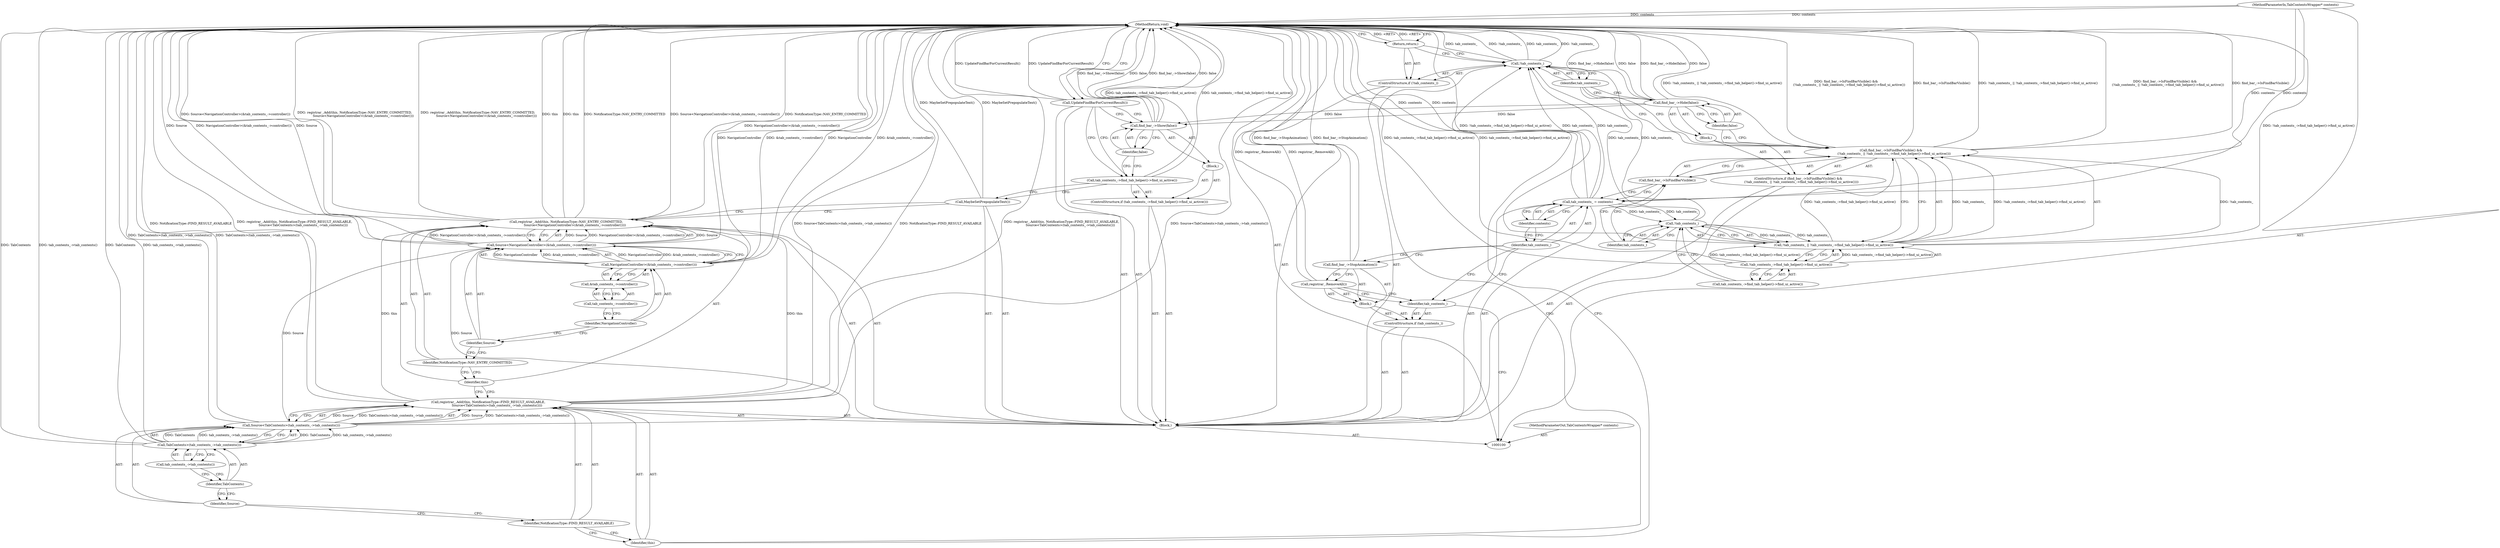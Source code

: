 digraph "0_Chrome_c90c6ca59378d7e86d1a2f28fe96bada35df1508_1" {
"1000150" [label="(MethodReturn,void)"];
"1000101" [label="(MethodParameterIn,TabContentsWrapper* contents)"];
"1000226" [label="(MethodParameterOut,TabContentsWrapper* contents)"];
"1000102" [label="(Block,)"];
"1000117" [label="(Call,!tab_contents_->find_tab_helper()->find_ui_active())"];
"1000118" [label="(Call,tab_contents_->find_tab_helper()->find_ui_active())"];
"1000114" [label="(Call,!tab_contents_ || !tab_contents_->find_tab_helper()->find_ui_active())"];
"1000115" [label="(Call,!tab_contents_)"];
"1000119" [label="(Block,)"];
"1000116" [label="(Identifier,tab_contents_)"];
"1000121" [label="(Identifier,false)"];
"1000120" [label="(Call,find_bar_->Hide(false))"];
"1000122" [label="(ControlStructure,if (!tab_contents_))"];
"1000123" [label="(Call,!tab_contents_)"];
"1000124" [label="(Identifier,tab_contents_)"];
"1000125" [label="(Return,return;)"];
"1000127" [label="(Identifier,this)"];
"1000126" [label="(Call,registrar_.Add(this, NotificationType::FIND_RESULT_AVAILABLE,\n                 Source<TabContents>(tab_contents_->tab_contents())))"];
"1000128" [label="(Identifier,NotificationType::FIND_RESULT_AVAILABLE)"];
"1000129" [label="(Call,Source<TabContents>(tab_contents_->tab_contents()))"];
"1000130" [label="(Identifier,Source)"];
"1000131" [label="(Call,TabContents>(tab_contents_->tab_contents()))"];
"1000132" [label="(Identifier,TabContents)"];
"1000133" [label="(Call,tab_contents_->tab_contents())"];
"1000135" [label="(Identifier,this)"];
"1000134" [label="(Call,registrar_.Add(this, NotificationType::NAV_ENTRY_COMMITTED,\n                 Source<NavigationController>(&tab_contents_->controller())))"];
"1000136" [label="(Identifier,NotificationType::NAV_ENTRY_COMMITTED)"];
"1000103" [label="(ControlStructure,if (tab_contents_))"];
"1000105" [label="(Block,)"];
"1000104" [label="(Identifier,tab_contents_)"];
"1000137" [label="(Call,Source<NavigationController>(&tab_contents_->controller()))"];
"1000138" [label="(Identifier,Source)"];
"1000139" [label="(Call,NavigationController>(&tab_contents_->controller()))"];
"1000140" [label="(Identifier,NavigationController)"];
"1000141" [label="(Call,&tab_contents_->controller())"];
"1000142" [label="(Call,tab_contents_->controller())"];
"1000143" [label="(Call,MaybeSetPrepopulateText())"];
"1000144" [label="(ControlStructure,if (tab_contents_->find_tab_helper()->find_ui_active()))"];
"1000146" [label="(Block,)"];
"1000145" [label="(Call,tab_contents_->find_tab_helper()->find_ui_active())"];
"1000148" [label="(Identifier,false)"];
"1000147" [label="(Call,find_bar_->Show(false))"];
"1000149" [label="(Call,UpdateFindBarForCurrentResult())"];
"1000106" [label="(Call,registrar_.RemoveAll())"];
"1000107" [label="(Call,find_bar_->StopAnimation())"];
"1000110" [label="(Identifier,contents)"];
"1000108" [label="(Call,tab_contents_ = contents)"];
"1000109" [label="(Identifier,tab_contents_)"];
"1000111" [label="(ControlStructure,if (find_bar_->IsFindBarVisible() &&\n      (!tab_contents_ || !tab_contents_->find_tab_helper()->find_ui_active())))"];
"1000112" [label="(Call,find_bar_->IsFindBarVisible() &&\n      (!tab_contents_ || !tab_contents_->find_tab_helper()->find_ui_active()))"];
"1000113" [label="(Call,find_bar_->IsFindBarVisible())"];
"1000150" -> "1000100"  [label="AST: "];
"1000150" -> "1000125"  [label="CFG: "];
"1000150" -> "1000149"  [label="CFG: "];
"1000125" -> "1000150"  [label="DDG: <RET>"];
"1000114" -> "1000150"  [label="DDG: !tab_contents_->find_tab_helper()->find_ui_active()"];
"1000126" -> "1000150"  [label="DDG: registrar_.Add(this, NotificationType::FIND_RESULT_AVAILABLE,\n                 Source<TabContents>(tab_contents_->tab_contents()))"];
"1000126" -> "1000150"  [label="DDG: Source<TabContents>(tab_contents_->tab_contents())"];
"1000126" -> "1000150"  [label="DDG: NotificationType::FIND_RESULT_AVAILABLE"];
"1000107" -> "1000150"  [label="DDG: find_bar_->StopAnimation()"];
"1000112" -> "1000150"  [label="DDG: !tab_contents_ || !tab_contents_->find_tab_helper()->find_ui_active()"];
"1000112" -> "1000150"  [label="DDG: find_bar_->IsFindBarVisible() &&\n      (!tab_contents_ || !tab_contents_->find_tab_helper()->find_ui_active())"];
"1000112" -> "1000150"  [label="DDG: find_bar_->IsFindBarVisible()"];
"1000139" -> "1000150"  [label="DDG: NavigationController"];
"1000139" -> "1000150"  [label="DDG: &tab_contents_->controller()"];
"1000120" -> "1000150"  [label="DDG: false"];
"1000120" -> "1000150"  [label="DDG: find_bar_->Hide(false)"];
"1000117" -> "1000150"  [label="DDG: tab_contents_->find_tab_helper()->find_ui_active()"];
"1000147" -> "1000150"  [label="DDG: find_bar_->Show(false)"];
"1000147" -> "1000150"  [label="DDG: false"];
"1000123" -> "1000150"  [label="DDG: !tab_contents_"];
"1000123" -> "1000150"  [label="DDG: tab_contents_"];
"1000131" -> "1000150"  [label="DDG: TabContents"];
"1000131" -> "1000150"  [label="DDG: tab_contents_->tab_contents()"];
"1000137" -> "1000150"  [label="DDG: NavigationController>(&tab_contents_->controller())"];
"1000137" -> "1000150"  [label="DDG: Source"];
"1000134" -> "1000150"  [label="DDG: registrar_.Add(this, NotificationType::NAV_ENTRY_COMMITTED,\n                 Source<NavigationController>(&tab_contents_->controller()))"];
"1000134" -> "1000150"  [label="DDG: this"];
"1000134" -> "1000150"  [label="DDG: NotificationType::NAV_ENTRY_COMMITTED"];
"1000134" -> "1000150"  [label="DDG: Source<NavigationController>(&tab_contents_->controller())"];
"1000149" -> "1000150"  [label="DDG: UpdateFindBarForCurrentResult()"];
"1000101" -> "1000150"  [label="DDG: contents"];
"1000108" -> "1000150"  [label="DDG: contents"];
"1000143" -> "1000150"  [label="DDG: MaybeSetPrepopulateText()"];
"1000145" -> "1000150"  [label="DDG: tab_contents_->find_tab_helper()->find_ui_active()"];
"1000106" -> "1000150"  [label="DDG: registrar_.RemoveAll()"];
"1000129" -> "1000150"  [label="DDG: TabContents>(tab_contents_->tab_contents())"];
"1000101" -> "1000100"  [label="AST: "];
"1000101" -> "1000150"  [label="DDG: contents"];
"1000101" -> "1000108"  [label="DDG: contents"];
"1000226" -> "1000100"  [label="AST: "];
"1000102" -> "1000100"  [label="AST: "];
"1000103" -> "1000102"  [label="AST: "];
"1000108" -> "1000102"  [label="AST: "];
"1000111" -> "1000102"  [label="AST: "];
"1000122" -> "1000102"  [label="AST: "];
"1000126" -> "1000102"  [label="AST: "];
"1000134" -> "1000102"  [label="AST: "];
"1000143" -> "1000102"  [label="AST: "];
"1000144" -> "1000102"  [label="AST: "];
"1000149" -> "1000102"  [label="AST: "];
"1000117" -> "1000114"  [label="AST: "];
"1000117" -> "1000118"  [label="CFG: "];
"1000118" -> "1000117"  [label="AST: "];
"1000114" -> "1000117"  [label="CFG: "];
"1000117" -> "1000150"  [label="DDG: tab_contents_->find_tab_helper()->find_ui_active()"];
"1000117" -> "1000114"  [label="DDG: tab_contents_->find_tab_helper()->find_ui_active()"];
"1000118" -> "1000117"  [label="AST: "];
"1000118" -> "1000115"  [label="CFG: "];
"1000117" -> "1000118"  [label="CFG: "];
"1000114" -> "1000112"  [label="AST: "];
"1000114" -> "1000115"  [label="CFG: "];
"1000114" -> "1000117"  [label="CFG: "];
"1000115" -> "1000114"  [label="AST: "];
"1000117" -> "1000114"  [label="AST: "];
"1000112" -> "1000114"  [label="CFG: "];
"1000114" -> "1000150"  [label="DDG: !tab_contents_->find_tab_helper()->find_ui_active()"];
"1000114" -> "1000112"  [label="DDG: !tab_contents_"];
"1000114" -> "1000112"  [label="DDG: !tab_contents_->find_tab_helper()->find_ui_active()"];
"1000115" -> "1000114"  [label="DDG: tab_contents_"];
"1000117" -> "1000114"  [label="DDG: tab_contents_->find_tab_helper()->find_ui_active()"];
"1000115" -> "1000114"  [label="AST: "];
"1000115" -> "1000116"  [label="CFG: "];
"1000116" -> "1000115"  [label="AST: "];
"1000118" -> "1000115"  [label="CFG: "];
"1000114" -> "1000115"  [label="CFG: "];
"1000115" -> "1000114"  [label="DDG: tab_contents_"];
"1000108" -> "1000115"  [label="DDG: tab_contents_"];
"1000115" -> "1000123"  [label="DDG: tab_contents_"];
"1000119" -> "1000111"  [label="AST: "];
"1000120" -> "1000119"  [label="AST: "];
"1000116" -> "1000115"  [label="AST: "];
"1000116" -> "1000113"  [label="CFG: "];
"1000115" -> "1000116"  [label="CFG: "];
"1000121" -> "1000120"  [label="AST: "];
"1000121" -> "1000112"  [label="CFG: "];
"1000120" -> "1000121"  [label="CFG: "];
"1000120" -> "1000119"  [label="AST: "];
"1000120" -> "1000121"  [label="CFG: "];
"1000121" -> "1000120"  [label="AST: "];
"1000124" -> "1000120"  [label="CFG: "];
"1000120" -> "1000150"  [label="DDG: false"];
"1000120" -> "1000150"  [label="DDG: find_bar_->Hide(false)"];
"1000120" -> "1000147"  [label="DDG: false"];
"1000122" -> "1000102"  [label="AST: "];
"1000123" -> "1000122"  [label="AST: "];
"1000125" -> "1000122"  [label="AST: "];
"1000123" -> "1000122"  [label="AST: "];
"1000123" -> "1000124"  [label="CFG: "];
"1000124" -> "1000123"  [label="AST: "];
"1000125" -> "1000123"  [label="CFG: "];
"1000127" -> "1000123"  [label="CFG: "];
"1000123" -> "1000150"  [label="DDG: !tab_contents_"];
"1000123" -> "1000150"  [label="DDG: tab_contents_"];
"1000115" -> "1000123"  [label="DDG: tab_contents_"];
"1000108" -> "1000123"  [label="DDG: tab_contents_"];
"1000124" -> "1000123"  [label="AST: "];
"1000124" -> "1000120"  [label="CFG: "];
"1000124" -> "1000112"  [label="CFG: "];
"1000123" -> "1000124"  [label="CFG: "];
"1000125" -> "1000122"  [label="AST: "];
"1000125" -> "1000123"  [label="CFG: "];
"1000150" -> "1000125"  [label="CFG: "];
"1000125" -> "1000150"  [label="DDG: <RET>"];
"1000127" -> "1000126"  [label="AST: "];
"1000127" -> "1000123"  [label="CFG: "];
"1000128" -> "1000127"  [label="CFG: "];
"1000126" -> "1000102"  [label="AST: "];
"1000126" -> "1000129"  [label="CFG: "];
"1000127" -> "1000126"  [label="AST: "];
"1000128" -> "1000126"  [label="AST: "];
"1000129" -> "1000126"  [label="AST: "];
"1000135" -> "1000126"  [label="CFG: "];
"1000126" -> "1000150"  [label="DDG: registrar_.Add(this, NotificationType::FIND_RESULT_AVAILABLE,\n                 Source<TabContents>(tab_contents_->tab_contents()))"];
"1000126" -> "1000150"  [label="DDG: Source<TabContents>(tab_contents_->tab_contents())"];
"1000126" -> "1000150"  [label="DDG: NotificationType::FIND_RESULT_AVAILABLE"];
"1000129" -> "1000126"  [label="DDG: Source"];
"1000129" -> "1000126"  [label="DDG: TabContents>(tab_contents_->tab_contents())"];
"1000126" -> "1000134"  [label="DDG: this"];
"1000128" -> "1000126"  [label="AST: "];
"1000128" -> "1000127"  [label="CFG: "];
"1000130" -> "1000128"  [label="CFG: "];
"1000129" -> "1000126"  [label="AST: "];
"1000129" -> "1000131"  [label="CFG: "];
"1000130" -> "1000129"  [label="AST: "];
"1000131" -> "1000129"  [label="AST: "];
"1000126" -> "1000129"  [label="CFG: "];
"1000129" -> "1000150"  [label="DDG: TabContents>(tab_contents_->tab_contents())"];
"1000129" -> "1000126"  [label="DDG: Source"];
"1000129" -> "1000126"  [label="DDG: TabContents>(tab_contents_->tab_contents())"];
"1000131" -> "1000129"  [label="DDG: TabContents"];
"1000131" -> "1000129"  [label="DDG: tab_contents_->tab_contents()"];
"1000129" -> "1000137"  [label="DDG: Source"];
"1000130" -> "1000129"  [label="AST: "];
"1000130" -> "1000128"  [label="CFG: "];
"1000132" -> "1000130"  [label="CFG: "];
"1000131" -> "1000129"  [label="AST: "];
"1000131" -> "1000133"  [label="CFG: "];
"1000132" -> "1000131"  [label="AST: "];
"1000133" -> "1000131"  [label="AST: "];
"1000129" -> "1000131"  [label="CFG: "];
"1000131" -> "1000150"  [label="DDG: TabContents"];
"1000131" -> "1000150"  [label="DDG: tab_contents_->tab_contents()"];
"1000131" -> "1000129"  [label="DDG: TabContents"];
"1000131" -> "1000129"  [label="DDG: tab_contents_->tab_contents()"];
"1000132" -> "1000131"  [label="AST: "];
"1000132" -> "1000130"  [label="CFG: "];
"1000133" -> "1000132"  [label="CFG: "];
"1000133" -> "1000131"  [label="AST: "];
"1000133" -> "1000132"  [label="CFG: "];
"1000131" -> "1000133"  [label="CFG: "];
"1000135" -> "1000134"  [label="AST: "];
"1000135" -> "1000126"  [label="CFG: "];
"1000136" -> "1000135"  [label="CFG: "];
"1000134" -> "1000102"  [label="AST: "];
"1000134" -> "1000137"  [label="CFG: "];
"1000135" -> "1000134"  [label="AST: "];
"1000136" -> "1000134"  [label="AST: "];
"1000137" -> "1000134"  [label="AST: "];
"1000143" -> "1000134"  [label="CFG: "];
"1000134" -> "1000150"  [label="DDG: registrar_.Add(this, NotificationType::NAV_ENTRY_COMMITTED,\n                 Source<NavigationController>(&tab_contents_->controller()))"];
"1000134" -> "1000150"  [label="DDG: this"];
"1000134" -> "1000150"  [label="DDG: NotificationType::NAV_ENTRY_COMMITTED"];
"1000134" -> "1000150"  [label="DDG: Source<NavigationController>(&tab_contents_->controller())"];
"1000126" -> "1000134"  [label="DDG: this"];
"1000137" -> "1000134"  [label="DDG: Source"];
"1000137" -> "1000134"  [label="DDG: NavigationController>(&tab_contents_->controller())"];
"1000136" -> "1000134"  [label="AST: "];
"1000136" -> "1000135"  [label="CFG: "];
"1000138" -> "1000136"  [label="CFG: "];
"1000103" -> "1000102"  [label="AST: "];
"1000104" -> "1000103"  [label="AST: "];
"1000105" -> "1000103"  [label="AST: "];
"1000105" -> "1000103"  [label="AST: "];
"1000106" -> "1000105"  [label="AST: "];
"1000107" -> "1000105"  [label="AST: "];
"1000104" -> "1000103"  [label="AST: "];
"1000104" -> "1000100"  [label="CFG: "];
"1000106" -> "1000104"  [label="CFG: "];
"1000109" -> "1000104"  [label="CFG: "];
"1000137" -> "1000134"  [label="AST: "];
"1000137" -> "1000139"  [label="CFG: "];
"1000138" -> "1000137"  [label="AST: "];
"1000139" -> "1000137"  [label="AST: "];
"1000134" -> "1000137"  [label="CFG: "];
"1000137" -> "1000150"  [label="DDG: NavigationController>(&tab_contents_->controller())"];
"1000137" -> "1000150"  [label="DDG: Source"];
"1000137" -> "1000134"  [label="DDG: Source"];
"1000137" -> "1000134"  [label="DDG: NavigationController>(&tab_contents_->controller())"];
"1000129" -> "1000137"  [label="DDG: Source"];
"1000139" -> "1000137"  [label="DDG: NavigationController"];
"1000139" -> "1000137"  [label="DDG: &tab_contents_->controller()"];
"1000138" -> "1000137"  [label="AST: "];
"1000138" -> "1000136"  [label="CFG: "];
"1000140" -> "1000138"  [label="CFG: "];
"1000139" -> "1000137"  [label="AST: "];
"1000139" -> "1000141"  [label="CFG: "];
"1000140" -> "1000139"  [label="AST: "];
"1000141" -> "1000139"  [label="AST: "];
"1000137" -> "1000139"  [label="CFG: "];
"1000139" -> "1000150"  [label="DDG: NavigationController"];
"1000139" -> "1000150"  [label="DDG: &tab_contents_->controller()"];
"1000139" -> "1000137"  [label="DDG: NavigationController"];
"1000139" -> "1000137"  [label="DDG: &tab_contents_->controller()"];
"1000140" -> "1000139"  [label="AST: "];
"1000140" -> "1000138"  [label="CFG: "];
"1000142" -> "1000140"  [label="CFG: "];
"1000141" -> "1000139"  [label="AST: "];
"1000141" -> "1000142"  [label="CFG: "];
"1000142" -> "1000141"  [label="AST: "];
"1000139" -> "1000141"  [label="CFG: "];
"1000142" -> "1000141"  [label="AST: "];
"1000142" -> "1000140"  [label="CFG: "];
"1000141" -> "1000142"  [label="CFG: "];
"1000143" -> "1000102"  [label="AST: "];
"1000143" -> "1000134"  [label="CFG: "];
"1000145" -> "1000143"  [label="CFG: "];
"1000143" -> "1000150"  [label="DDG: MaybeSetPrepopulateText()"];
"1000144" -> "1000102"  [label="AST: "];
"1000145" -> "1000144"  [label="AST: "];
"1000146" -> "1000144"  [label="AST: "];
"1000146" -> "1000144"  [label="AST: "];
"1000147" -> "1000146"  [label="AST: "];
"1000145" -> "1000144"  [label="AST: "];
"1000145" -> "1000143"  [label="CFG: "];
"1000148" -> "1000145"  [label="CFG: "];
"1000149" -> "1000145"  [label="CFG: "];
"1000145" -> "1000150"  [label="DDG: tab_contents_->find_tab_helper()->find_ui_active()"];
"1000148" -> "1000147"  [label="AST: "];
"1000148" -> "1000145"  [label="CFG: "];
"1000147" -> "1000148"  [label="CFG: "];
"1000147" -> "1000146"  [label="AST: "];
"1000147" -> "1000148"  [label="CFG: "];
"1000148" -> "1000147"  [label="AST: "];
"1000149" -> "1000147"  [label="CFG: "];
"1000147" -> "1000150"  [label="DDG: find_bar_->Show(false)"];
"1000147" -> "1000150"  [label="DDG: false"];
"1000120" -> "1000147"  [label="DDG: false"];
"1000149" -> "1000102"  [label="AST: "];
"1000149" -> "1000147"  [label="CFG: "];
"1000149" -> "1000145"  [label="CFG: "];
"1000150" -> "1000149"  [label="CFG: "];
"1000149" -> "1000150"  [label="DDG: UpdateFindBarForCurrentResult()"];
"1000106" -> "1000105"  [label="AST: "];
"1000106" -> "1000104"  [label="CFG: "];
"1000107" -> "1000106"  [label="CFG: "];
"1000106" -> "1000150"  [label="DDG: registrar_.RemoveAll()"];
"1000107" -> "1000105"  [label="AST: "];
"1000107" -> "1000106"  [label="CFG: "];
"1000109" -> "1000107"  [label="CFG: "];
"1000107" -> "1000150"  [label="DDG: find_bar_->StopAnimation()"];
"1000110" -> "1000108"  [label="AST: "];
"1000110" -> "1000109"  [label="CFG: "];
"1000108" -> "1000110"  [label="CFG: "];
"1000108" -> "1000102"  [label="AST: "];
"1000108" -> "1000110"  [label="CFG: "];
"1000109" -> "1000108"  [label="AST: "];
"1000110" -> "1000108"  [label="AST: "];
"1000113" -> "1000108"  [label="CFG: "];
"1000108" -> "1000150"  [label="DDG: contents"];
"1000101" -> "1000108"  [label="DDG: contents"];
"1000108" -> "1000115"  [label="DDG: tab_contents_"];
"1000108" -> "1000123"  [label="DDG: tab_contents_"];
"1000109" -> "1000108"  [label="AST: "];
"1000109" -> "1000107"  [label="CFG: "];
"1000109" -> "1000104"  [label="CFG: "];
"1000110" -> "1000109"  [label="CFG: "];
"1000111" -> "1000102"  [label="AST: "];
"1000112" -> "1000111"  [label="AST: "];
"1000119" -> "1000111"  [label="AST: "];
"1000112" -> "1000111"  [label="AST: "];
"1000112" -> "1000113"  [label="CFG: "];
"1000112" -> "1000114"  [label="CFG: "];
"1000113" -> "1000112"  [label="AST: "];
"1000114" -> "1000112"  [label="AST: "];
"1000121" -> "1000112"  [label="CFG: "];
"1000124" -> "1000112"  [label="CFG: "];
"1000112" -> "1000150"  [label="DDG: !tab_contents_ || !tab_contents_->find_tab_helper()->find_ui_active()"];
"1000112" -> "1000150"  [label="DDG: find_bar_->IsFindBarVisible() &&\n      (!tab_contents_ || !tab_contents_->find_tab_helper()->find_ui_active())"];
"1000112" -> "1000150"  [label="DDG: find_bar_->IsFindBarVisible()"];
"1000114" -> "1000112"  [label="DDG: !tab_contents_"];
"1000114" -> "1000112"  [label="DDG: !tab_contents_->find_tab_helper()->find_ui_active()"];
"1000113" -> "1000112"  [label="AST: "];
"1000113" -> "1000108"  [label="CFG: "];
"1000116" -> "1000113"  [label="CFG: "];
"1000112" -> "1000113"  [label="CFG: "];
}
